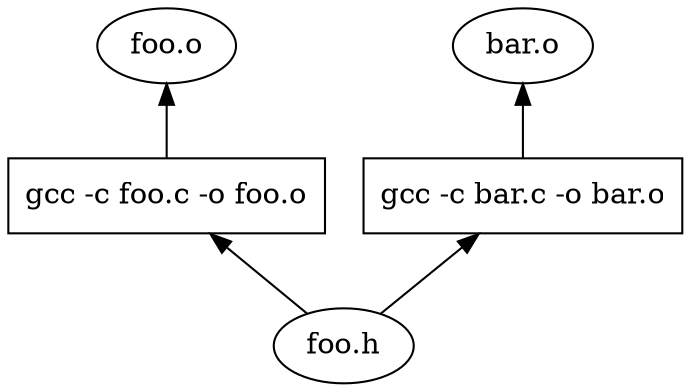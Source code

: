 digraph G {
	foo_o [label="foo.o"];
	bar_o [label="bar.o"];
	foo_h [label="foo.h"];
	cmd1 [label="gcc -c foo.c -o foo.o" shape="rectangle"];
	cmd2 [label="gcc -c bar.c -o bar.o" shape="rectangle"];
	foo_o -> {cmd1} [dir="back"];
	bar_o -> {cmd2} [dir="back"];
	{cmd1 cmd2} -> foo_h [dir="back"];
}

